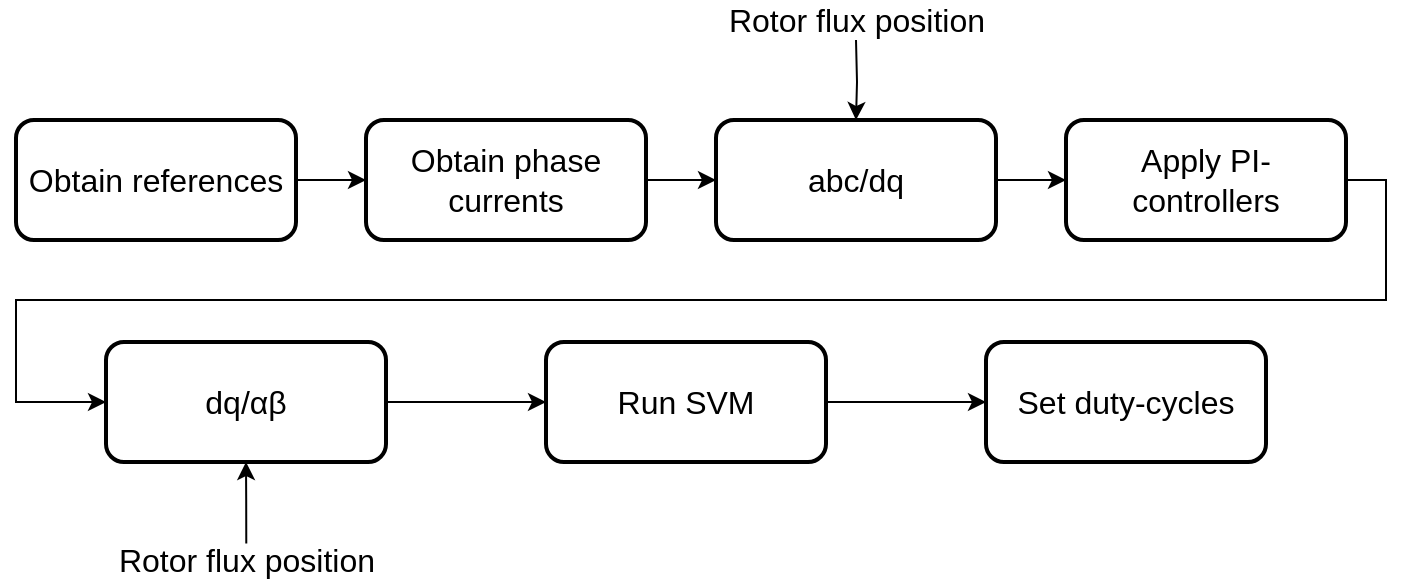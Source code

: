 <mxfile version="10.7.7" type="github"><diagram id="OkRJnq3ifSg4Vy38HYPf" name="Page-1"><mxGraphModel dx="1257" dy="725" grid="1" gridSize="10" guides="1" tooltips="1" connect="1" arrows="1" fold="1" page="1" pageScale="1" pageWidth="850" pageHeight="1100" math="0" shadow="0"><root><mxCell id="0"/><mxCell id="1" parent="0"/><mxCell id="Dv-rsenolfafaTlFk_GD-6" style="edgeStyle=orthogonalEdgeStyle;rounded=0;orthogonalLoop=1;jettySize=auto;html=1;exitX=1;exitY=0.5;exitDx=0;exitDy=0;entryX=0;entryY=0.5;entryDx=0;entryDy=0;" parent="1" source="Dv-rsenolfafaTlFk_GD-1" target="Dv-rsenolfafaTlFk_GD-3" edge="1"><mxGeometry relative="1" as="geometry"/></mxCell><mxCell id="Dv-rsenolfafaTlFk_GD-1" value="&lt;font style=&quot;font-size: 16px&quot;&gt;Obtain references&lt;br&gt;&lt;/font&gt;" style="rounded=1;whiteSpace=wrap;html=1;strokeWidth=2;" parent="1" vertex="1"><mxGeometry x="90" y="180" width="140" height="60" as="geometry"/></mxCell><mxCell id="Dv-rsenolfafaTlFk_GD-7" style="edgeStyle=orthogonalEdgeStyle;rounded=0;orthogonalLoop=1;jettySize=auto;html=1;exitX=1;exitY=0.5;exitDx=0;exitDy=0;" parent="1" source="Dv-rsenolfafaTlFk_GD-3" target="Dv-rsenolfafaTlFk_GD-5" edge="1"><mxGeometry relative="1" as="geometry"/></mxCell><mxCell id="Dv-rsenolfafaTlFk_GD-3" value="&lt;font style=&quot;font-size: 16px&quot;&gt;Obtain phase currents&lt;/font&gt;" style="rounded=1;whiteSpace=wrap;html=1;strokeWidth=2;" parent="1" vertex="1"><mxGeometry x="265" y="180" width="140" height="60" as="geometry"/></mxCell><mxCell id="Dv-rsenolfafaTlFk_GD-10" style="edgeStyle=orthogonalEdgeStyle;rounded=0;orthogonalLoop=1;jettySize=auto;html=1;entryX=0;entryY=0.5;entryDx=0;entryDy=0;exitX=1;exitY=0.5;exitDx=0;exitDy=0;" parent="1" source="Dv-rsenolfafaTlFk_GD-4" target="Dv-rsenolfafaTlFk_GD-13" edge="1"><mxGeometry relative="1" as="geometry"><Array as="points"><mxPoint x="775" y="210"/><mxPoint x="775" y="270"/><mxPoint x="90" y="270"/><mxPoint x="90" y="321"/></Array></mxGeometry></mxCell><mxCell id="Dv-rsenolfafaTlFk_GD-4" value="&lt;font style=&quot;font-size: 16px&quot;&gt;Apply PI-controllers&lt;/font&gt;" style="rounded=1;whiteSpace=wrap;html=1;strokeWidth=2;" parent="1" vertex="1"><mxGeometry x="615" y="180" width="140" height="60" as="geometry"/></mxCell><mxCell id="Dv-rsenolfafaTlFk_GD-8" style="edgeStyle=orthogonalEdgeStyle;rounded=0;orthogonalLoop=1;jettySize=auto;html=1;exitX=1;exitY=0.5;exitDx=0;exitDy=0;entryX=0;entryY=0.5;entryDx=0;entryDy=0;" parent="1" source="Dv-rsenolfafaTlFk_GD-5" target="Dv-rsenolfafaTlFk_GD-4" edge="1"><mxGeometry relative="1" as="geometry"/></mxCell><mxCell id="Dv-rsenolfafaTlFk_GD-5" value="&lt;font style=&quot;font-size: 16px&quot;&gt;abc/dq&lt;/font&gt;" style="rounded=1;whiteSpace=wrap;html=1;strokeWidth=2;" parent="1" vertex="1"><mxGeometry x="440" y="180" width="140" height="60" as="geometry"/></mxCell><mxCell id="Dv-rsenolfafaTlFk_GD-12" value="" style="edgeStyle=orthogonalEdgeStyle;rounded=0;orthogonalLoop=1;jettySize=auto;html=1;entryX=0;entryY=0.5;entryDx=0;entryDy=0;exitX=1;exitY=0.5;exitDx=0;exitDy=0;" parent="1" source="Dv-rsenolfafaTlFk_GD-11" target="Dv-rsenolfafaTlFk_GD-9" edge="1"><mxGeometry relative="1" as="geometry"/></mxCell><mxCell id="Dv-rsenolfafaTlFk_GD-9" value="&lt;font style=&quot;font-size: 16px&quot;&gt;Set duty-cycles&lt;br&gt;&lt;/font&gt;" style="rounded=1;whiteSpace=wrap;html=1;strokeWidth=2;" parent="1" vertex="1"><mxGeometry x="575" y="291" width="140" height="60" as="geometry"/></mxCell><mxCell id="Dv-rsenolfafaTlFk_GD-14" value="" style="edgeStyle=orthogonalEdgeStyle;rounded=0;orthogonalLoop=1;jettySize=auto;html=1;entryX=0;entryY=0.5;entryDx=0;entryDy=0;exitX=1;exitY=0.5;exitDx=0;exitDy=0;" parent="1" source="Dv-rsenolfafaTlFk_GD-13" target="Dv-rsenolfafaTlFk_GD-11" edge="1"><mxGeometry relative="1" as="geometry"/></mxCell><mxCell id="Dv-rsenolfafaTlFk_GD-11" value="&lt;font style=&quot;font-size: 16px&quot;&gt;Run SVM&lt;br&gt;&lt;/font&gt;" style="rounded=1;whiteSpace=wrap;html=1;strokeWidth=2;" parent="1" vertex="1"><mxGeometry x="355" y="291" width="140" height="60" as="geometry"/></mxCell><mxCell id="Dv-rsenolfafaTlFk_GD-13" value="&lt;font style=&quot;font-size: 16px&quot;&gt;dq/&lt;span&gt;αβ&lt;/span&gt;&lt;br&gt;&lt;/font&gt;" style="rounded=1;whiteSpace=wrap;html=1;strokeWidth=2;" parent="1" vertex="1"><mxGeometry x="135" y="291" width="140" height="60" as="geometry"/></mxCell><mxCell id="W5XU5EWAjryiW0qBfi5q-1" style="edgeStyle=orthogonalEdgeStyle;rounded=0;orthogonalLoop=1;jettySize=auto;html=1;entryX=0.5;entryY=0;entryDx=0;entryDy=0;" edge="1" parent="1" target="Dv-rsenolfafaTlFk_GD-5"><mxGeometry relative="1" as="geometry"><mxPoint x="510" y="140" as="sourcePoint"/><mxPoint x="275" y="188" as="targetPoint"/></mxGeometry></mxCell><mxCell id="W5XU5EWAjryiW0qBfi5q-2" value="&lt;font style=&quot;font-size: 16px&quot;&gt;Rotor flux position&lt;/font&gt;" style="text;html=1;resizable=0;autosize=1;align=center;verticalAlign=middle;points=[];fillColor=none;strokeColor=none;rounded=0;" vertex="1" parent="1"><mxGeometry x="440" y="120" width="140" height="20" as="geometry"/></mxCell><mxCell id="W5XU5EWAjryiW0qBfi5q-3" style="edgeStyle=orthogonalEdgeStyle;rounded=0;orthogonalLoop=1;jettySize=auto;html=1;entryX=0.5;entryY=1;entryDx=0;entryDy=0;exitX=0.501;exitY=0.09;exitDx=0;exitDy=0;exitPerimeter=0;" edge="1" parent="1" source="W5XU5EWAjryiW0qBfi5q-4" target="Dv-rsenolfafaTlFk_GD-13"><mxGeometry relative="1" as="geometry"><mxPoint x="205" y="410" as="sourcePoint"/><mxPoint x="205" y="450" as="targetPoint"/><Array as="points"><mxPoint x="205" y="370"/></Array></mxGeometry></mxCell><mxCell id="W5XU5EWAjryiW0qBfi5q-4" value="&lt;font style=&quot;font-size: 16px&quot;&gt;Rotor flux position&lt;/font&gt;" style="text;html=1;resizable=0;autosize=1;align=center;verticalAlign=middle;points=[];fillColor=none;strokeColor=none;rounded=0;" vertex="1" parent="1"><mxGeometry x="135" y="390" width="140" height="20" as="geometry"/></mxCell></root></mxGraphModel></diagram></mxfile>